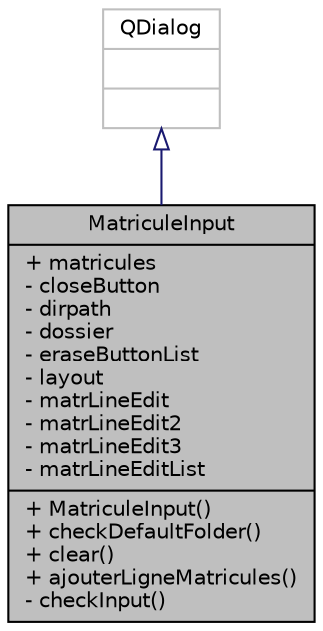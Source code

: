 digraph "MatriculeInput"
{
 // INTERACTIVE_SVG=YES
  edge [fontname="Helvetica",fontsize="10",labelfontname="Helvetica",labelfontsize="10"];
  node [fontname="Helvetica",fontsize="10",shape=record];
  Node0 [label="{MatriculeInput\n|+ matricules\l- closeButton\l- dirpath\l- dossier\l- eraseButtonList\l- layout\l- matrLineEdit\l- matrLineEdit2\l- matrLineEdit3\l- matrLineEditList\l|+ MatriculeInput()\l+ checkDefaultFolder()\l+ clear()\l+ ajouterLigneMatricules()\l- checkInput()\l}",height=0.2,width=0.4,color="black", fillcolor="grey75", style="filled", fontcolor="black"];
  Node1 -> Node0 [dir="back",color="midnightblue",fontsize="10",style="solid",arrowtail="onormal",fontname="Helvetica"];
  Node1 [label="{QDialog\n||}",height=0.2,width=0.4,color="grey75", fillcolor="white", style="filled"];
}

